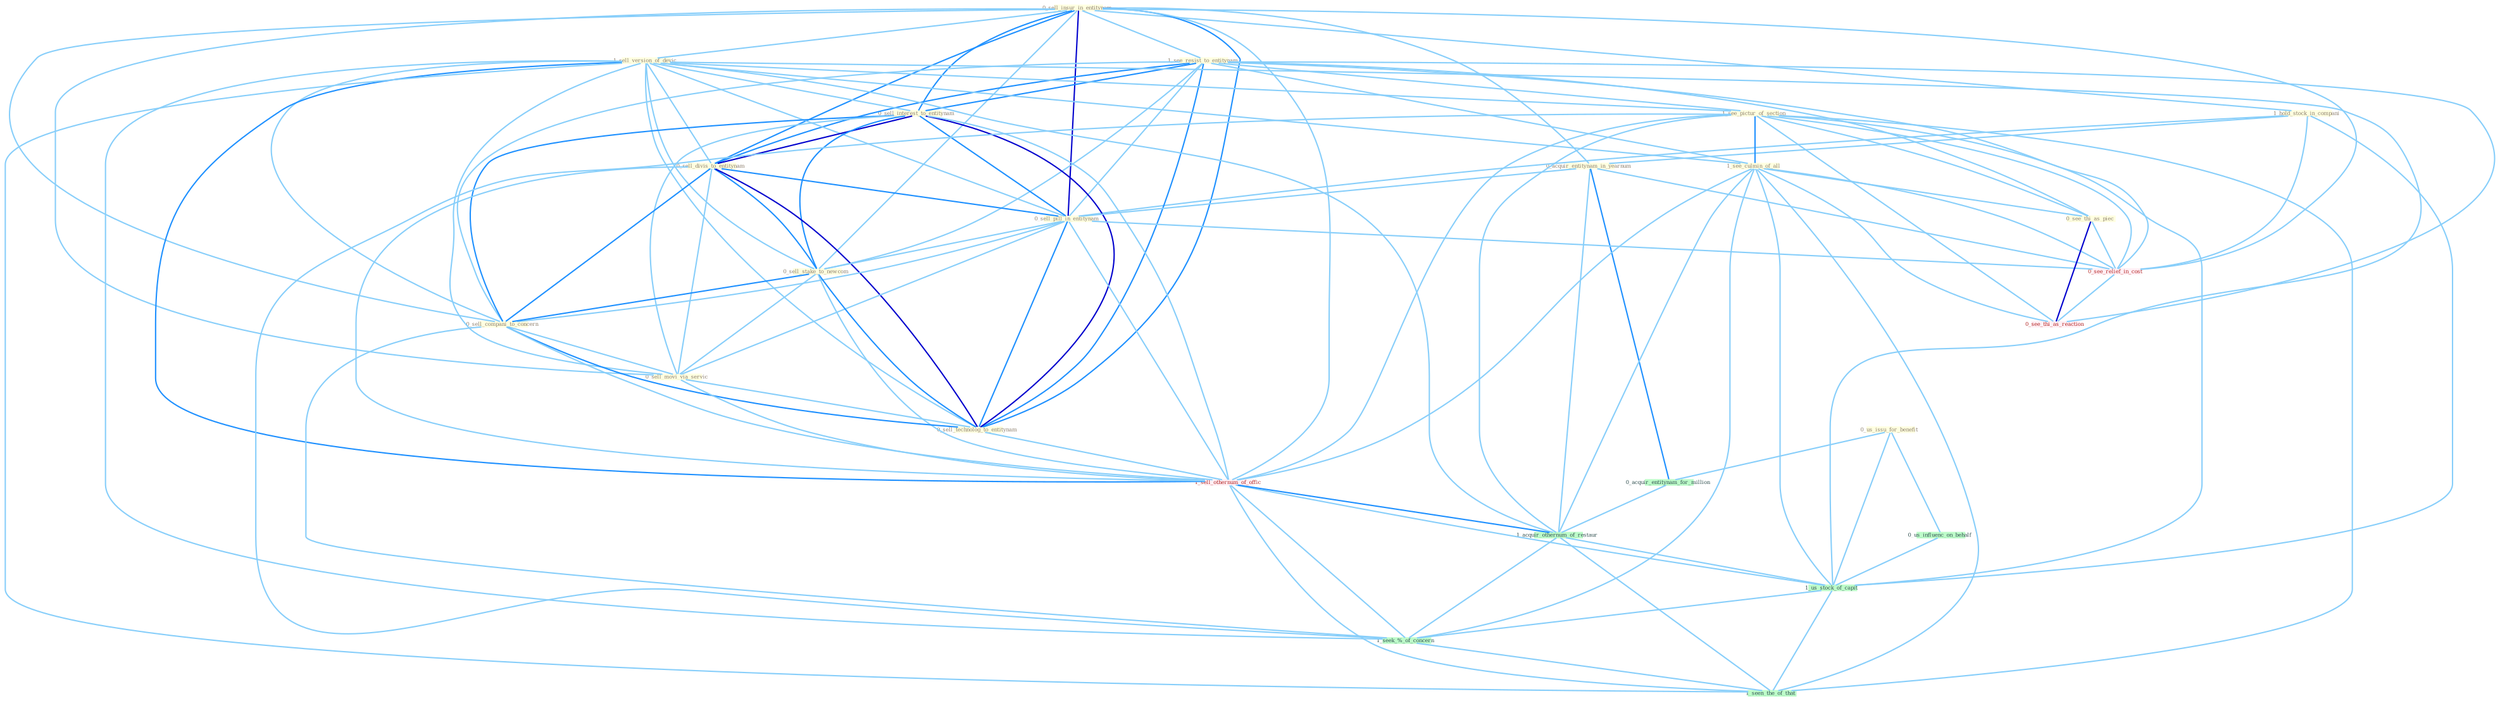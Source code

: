 Graph G{ 
    node
    [shape=polygon,style=filled,width=.5,height=.06,color="#BDFCC9",fixedsize=true,fontsize=4,
    fontcolor="#2f4f4f"];
    {node
    [color="#ffffe0", fontcolor="#8b7d6b"] "0_sell_insur_in_entitynam " "1_hold_stock_in_compani " "1_see_resist_to_entitynam " "1_sell_version_of_devic " "0_sell_interest_to_entitynam " "0_sell_divis_to_entitynam " "1_see_pictur_of_section " "0_us_issu_for_benefit " "0_acquir_entitynam_in_yearnum " "0_sell_pill_in_entitynam " "0_sell_stake_to_newcom " "0_sell_compani_to_concern " "0_sell_movi_via_servic " "0_sell_technolog_to_entitynam " "1_see_culmin_of_all " "0_see_thi_as_piec "}
{node [color="#fff0f5", fontcolor="#b22222"] "1_sell_othernum_of_offic " "0_see_relief_in_cost " "0_see_thi_as_reaction "}
edge [color="#B0E2FF"];

	"0_sell_insur_in_entitynam " -- "1_hold_stock_in_compani " [w="1", color="#87cefa" ];
	"0_sell_insur_in_entitynam " -- "1_see_resist_to_entitynam " [w="1", color="#87cefa" ];
	"0_sell_insur_in_entitynam " -- "1_sell_version_of_devic " [w="1", color="#87cefa" ];
	"0_sell_insur_in_entitynam " -- "0_sell_interest_to_entitynam " [w="2", color="#1e90ff" , len=0.8];
	"0_sell_insur_in_entitynam " -- "0_sell_divis_to_entitynam " [w="2", color="#1e90ff" , len=0.8];
	"0_sell_insur_in_entitynam " -- "0_acquir_entitynam_in_yearnum " [w="1", color="#87cefa" ];
	"0_sell_insur_in_entitynam " -- "0_sell_pill_in_entitynam " [w="3", color="#0000cd" , len=0.6];
	"0_sell_insur_in_entitynam " -- "0_sell_stake_to_newcom " [w="1", color="#87cefa" ];
	"0_sell_insur_in_entitynam " -- "0_sell_compani_to_concern " [w="1", color="#87cefa" ];
	"0_sell_insur_in_entitynam " -- "0_sell_movi_via_servic " [w="1", color="#87cefa" ];
	"0_sell_insur_in_entitynam " -- "0_sell_technolog_to_entitynam " [w="2", color="#1e90ff" , len=0.8];
	"0_sell_insur_in_entitynam " -- "1_sell_othernum_of_offic " [w="1", color="#87cefa" ];
	"0_sell_insur_in_entitynam " -- "0_see_relief_in_cost " [w="1", color="#87cefa" ];
	"1_hold_stock_in_compani " -- "0_acquir_entitynam_in_yearnum " [w="1", color="#87cefa" ];
	"1_hold_stock_in_compani " -- "0_sell_pill_in_entitynam " [w="1", color="#87cefa" ];
	"1_hold_stock_in_compani " -- "0_see_relief_in_cost " [w="1", color="#87cefa" ];
	"1_hold_stock_in_compani " -- "1_us_stock_of_capit " [w="1", color="#87cefa" ];
	"1_see_resist_to_entitynam " -- "0_sell_interest_to_entitynam " [w="2", color="#1e90ff" , len=0.8];
	"1_see_resist_to_entitynam " -- "0_sell_divis_to_entitynam " [w="2", color="#1e90ff" , len=0.8];
	"1_see_resist_to_entitynam " -- "1_see_pictur_of_section " [w="1", color="#87cefa" ];
	"1_see_resist_to_entitynam " -- "0_sell_pill_in_entitynam " [w="1", color="#87cefa" ];
	"1_see_resist_to_entitynam " -- "0_sell_stake_to_newcom " [w="1", color="#87cefa" ];
	"1_see_resist_to_entitynam " -- "0_sell_compani_to_concern " [w="1", color="#87cefa" ];
	"1_see_resist_to_entitynam " -- "0_sell_technolog_to_entitynam " [w="2", color="#1e90ff" , len=0.8];
	"1_see_resist_to_entitynam " -- "1_see_culmin_of_all " [w="1", color="#87cefa" ];
	"1_see_resist_to_entitynam " -- "0_see_thi_as_piec " [w="1", color="#87cefa" ];
	"1_see_resist_to_entitynam " -- "0_see_relief_in_cost " [w="1", color="#87cefa" ];
	"1_see_resist_to_entitynam " -- "0_see_thi_as_reaction " [w="1", color="#87cefa" ];
	"1_sell_version_of_devic " -- "0_sell_interest_to_entitynam " [w="1", color="#87cefa" ];
	"1_sell_version_of_devic " -- "0_sell_divis_to_entitynam " [w="1", color="#87cefa" ];
	"1_sell_version_of_devic " -- "1_see_pictur_of_section " [w="1", color="#87cefa" ];
	"1_sell_version_of_devic " -- "0_sell_pill_in_entitynam " [w="1", color="#87cefa" ];
	"1_sell_version_of_devic " -- "0_sell_stake_to_newcom " [w="1", color="#87cefa" ];
	"1_sell_version_of_devic " -- "0_sell_compani_to_concern " [w="1", color="#87cefa" ];
	"1_sell_version_of_devic " -- "0_sell_movi_via_servic " [w="1", color="#87cefa" ];
	"1_sell_version_of_devic " -- "0_sell_technolog_to_entitynam " [w="1", color="#87cefa" ];
	"1_sell_version_of_devic " -- "1_see_culmin_of_all " [w="1", color="#87cefa" ];
	"1_sell_version_of_devic " -- "1_sell_othernum_of_offic " [w="2", color="#1e90ff" , len=0.8];
	"1_sell_version_of_devic " -- "1_acquir_othernum_of_restaur " [w="1", color="#87cefa" ];
	"1_sell_version_of_devic " -- "1_us_stock_of_capit " [w="1", color="#87cefa" ];
	"1_sell_version_of_devic " -- "1_seek_%_of_concern " [w="1", color="#87cefa" ];
	"1_sell_version_of_devic " -- "1_seen_the_of_that " [w="1", color="#87cefa" ];
	"0_sell_interest_to_entitynam " -- "0_sell_divis_to_entitynam " [w="3", color="#0000cd" , len=0.6];
	"0_sell_interest_to_entitynam " -- "0_sell_pill_in_entitynam " [w="2", color="#1e90ff" , len=0.8];
	"0_sell_interest_to_entitynam " -- "0_sell_stake_to_newcom " [w="2", color="#1e90ff" , len=0.8];
	"0_sell_interest_to_entitynam " -- "0_sell_compani_to_concern " [w="2", color="#1e90ff" , len=0.8];
	"0_sell_interest_to_entitynam " -- "0_sell_movi_via_servic " [w="1", color="#87cefa" ];
	"0_sell_interest_to_entitynam " -- "0_sell_technolog_to_entitynam " [w="3", color="#0000cd" , len=0.6];
	"0_sell_interest_to_entitynam " -- "1_sell_othernum_of_offic " [w="1", color="#87cefa" ];
	"0_sell_divis_to_entitynam " -- "0_sell_pill_in_entitynam " [w="2", color="#1e90ff" , len=0.8];
	"0_sell_divis_to_entitynam " -- "0_sell_stake_to_newcom " [w="2", color="#1e90ff" , len=0.8];
	"0_sell_divis_to_entitynam " -- "0_sell_compani_to_concern " [w="2", color="#1e90ff" , len=0.8];
	"0_sell_divis_to_entitynam " -- "0_sell_movi_via_servic " [w="1", color="#87cefa" ];
	"0_sell_divis_to_entitynam " -- "0_sell_technolog_to_entitynam " [w="3", color="#0000cd" , len=0.6];
	"0_sell_divis_to_entitynam " -- "1_sell_othernum_of_offic " [w="1", color="#87cefa" ];
	"1_see_pictur_of_section " -- "1_see_culmin_of_all " [w="2", color="#1e90ff" , len=0.8];
	"1_see_pictur_of_section " -- "0_see_thi_as_piec " [w="1", color="#87cefa" ];
	"1_see_pictur_of_section " -- "1_sell_othernum_of_offic " [w="1", color="#87cefa" ];
	"1_see_pictur_of_section " -- "0_see_relief_in_cost " [w="1", color="#87cefa" ];
	"1_see_pictur_of_section " -- "0_see_thi_as_reaction " [w="1", color="#87cefa" ];
	"1_see_pictur_of_section " -- "1_acquir_othernum_of_restaur " [w="1", color="#87cefa" ];
	"1_see_pictur_of_section " -- "1_us_stock_of_capit " [w="1", color="#87cefa" ];
	"1_see_pictur_of_section " -- "1_seek_%_of_concern " [w="1", color="#87cefa" ];
	"1_see_pictur_of_section " -- "1_seen_the_of_that " [w="1", color="#87cefa" ];
	"0_us_issu_for_benefit " -- "0_acquir_entitynam_for_million " [w="1", color="#87cefa" ];
	"0_us_issu_for_benefit " -- "0_us_influenc_on_behalf " [w="1", color="#87cefa" ];
	"0_us_issu_for_benefit " -- "1_us_stock_of_capit " [w="1", color="#87cefa" ];
	"0_acquir_entitynam_in_yearnum " -- "0_sell_pill_in_entitynam " [w="1", color="#87cefa" ];
	"0_acquir_entitynam_in_yearnum " -- "0_acquir_entitynam_for_million " [w="2", color="#1e90ff" , len=0.8];
	"0_acquir_entitynam_in_yearnum " -- "0_see_relief_in_cost " [w="1", color="#87cefa" ];
	"0_acquir_entitynam_in_yearnum " -- "1_acquir_othernum_of_restaur " [w="1", color="#87cefa" ];
	"0_sell_pill_in_entitynam " -- "0_sell_stake_to_newcom " [w="1", color="#87cefa" ];
	"0_sell_pill_in_entitynam " -- "0_sell_compani_to_concern " [w="1", color="#87cefa" ];
	"0_sell_pill_in_entitynam " -- "0_sell_movi_via_servic " [w="1", color="#87cefa" ];
	"0_sell_pill_in_entitynam " -- "0_sell_technolog_to_entitynam " [w="2", color="#1e90ff" , len=0.8];
	"0_sell_pill_in_entitynam " -- "1_sell_othernum_of_offic " [w="1", color="#87cefa" ];
	"0_sell_pill_in_entitynam " -- "0_see_relief_in_cost " [w="1", color="#87cefa" ];
	"0_sell_stake_to_newcom " -- "0_sell_compani_to_concern " [w="2", color="#1e90ff" , len=0.8];
	"0_sell_stake_to_newcom " -- "0_sell_movi_via_servic " [w="1", color="#87cefa" ];
	"0_sell_stake_to_newcom " -- "0_sell_technolog_to_entitynam " [w="2", color="#1e90ff" , len=0.8];
	"0_sell_stake_to_newcom " -- "1_sell_othernum_of_offic " [w="1", color="#87cefa" ];
	"0_sell_compani_to_concern " -- "0_sell_movi_via_servic " [w="1", color="#87cefa" ];
	"0_sell_compani_to_concern " -- "0_sell_technolog_to_entitynam " [w="2", color="#1e90ff" , len=0.8];
	"0_sell_compani_to_concern " -- "1_sell_othernum_of_offic " [w="1", color="#87cefa" ];
	"0_sell_compani_to_concern " -- "1_seek_%_of_concern " [w="1", color="#87cefa" ];
	"0_sell_movi_via_servic " -- "0_sell_technolog_to_entitynam " [w="1", color="#87cefa" ];
	"0_sell_movi_via_servic " -- "1_sell_othernum_of_offic " [w="1", color="#87cefa" ];
	"0_sell_technolog_to_entitynam " -- "1_sell_othernum_of_offic " [w="1", color="#87cefa" ];
	"1_see_culmin_of_all " -- "0_see_thi_as_piec " [w="1", color="#87cefa" ];
	"1_see_culmin_of_all " -- "1_sell_othernum_of_offic " [w="1", color="#87cefa" ];
	"1_see_culmin_of_all " -- "0_see_relief_in_cost " [w="1", color="#87cefa" ];
	"1_see_culmin_of_all " -- "0_see_thi_as_reaction " [w="1", color="#87cefa" ];
	"1_see_culmin_of_all " -- "1_acquir_othernum_of_restaur " [w="1", color="#87cefa" ];
	"1_see_culmin_of_all " -- "1_us_stock_of_capit " [w="1", color="#87cefa" ];
	"1_see_culmin_of_all " -- "1_seek_%_of_concern " [w="1", color="#87cefa" ];
	"1_see_culmin_of_all " -- "1_seen_the_of_that " [w="1", color="#87cefa" ];
	"0_see_thi_as_piec " -- "0_see_relief_in_cost " [w="1", color="#87cefa" ];
	"0_see_thi_as_piec " -- "0_see_thi_as_reaction " [w="3", color="#0000cd" , len=0.6];
	"0_acquir_entitynam_for_million " -- "1_acquir_othernum_of_restaur " [w="1", color="#87cefa" ];
	"1_sell_othernum_of_offic " -- "1_acquir_othernum_of_restaur " [w="2", color="#1e90ff" , len=0.8];
	"1_sell_othernum_of_offic " -- "1_us_stock_of_capit " [w="1", color="#87cefa" ];
	"1_sell_othernum_of_offic " -- "1_seek_%_of_concern " [w="1", color="#87cefa" ];
	"1_sell_othernum_of_offic " -- "1_seen_the_of_that " [w="1", color="#87cefa" ];
	"0_us_influenc_on_behalf " -- "1_us_stock_of_capit " [w="1", color="#87cefa" ];
	"0_see_relief_in_cost " -- "0_see_thi_as_reaction " [w="1", color="#87cefa" ];
	"1_acquir_othernum_of_restaur " -- "1_us_stock_of_capit " [w="1", color="#87cefa" ];
	"1_acquir_othernum_of_restaur " -- "1_seek_%_of_concern " [w="1", color="#87cefa" ];
	"1_acquir_othernum_of_restaur " -- "1_seen_the_of_that " [w="1", color="#87cefa" ];
	"1_us_stock_of_capit " -- "1_seek_%_of_concern " [w="1", color="#87cefa" ];
	"1_us_stock_of_capit " -- "1_seen_the_of_that " [w="1", color="#87cefa" ];
	"1_seek_%_of_concern " -- "1_seen_the_of_that " [w="1", color="#87cefa" ];
}